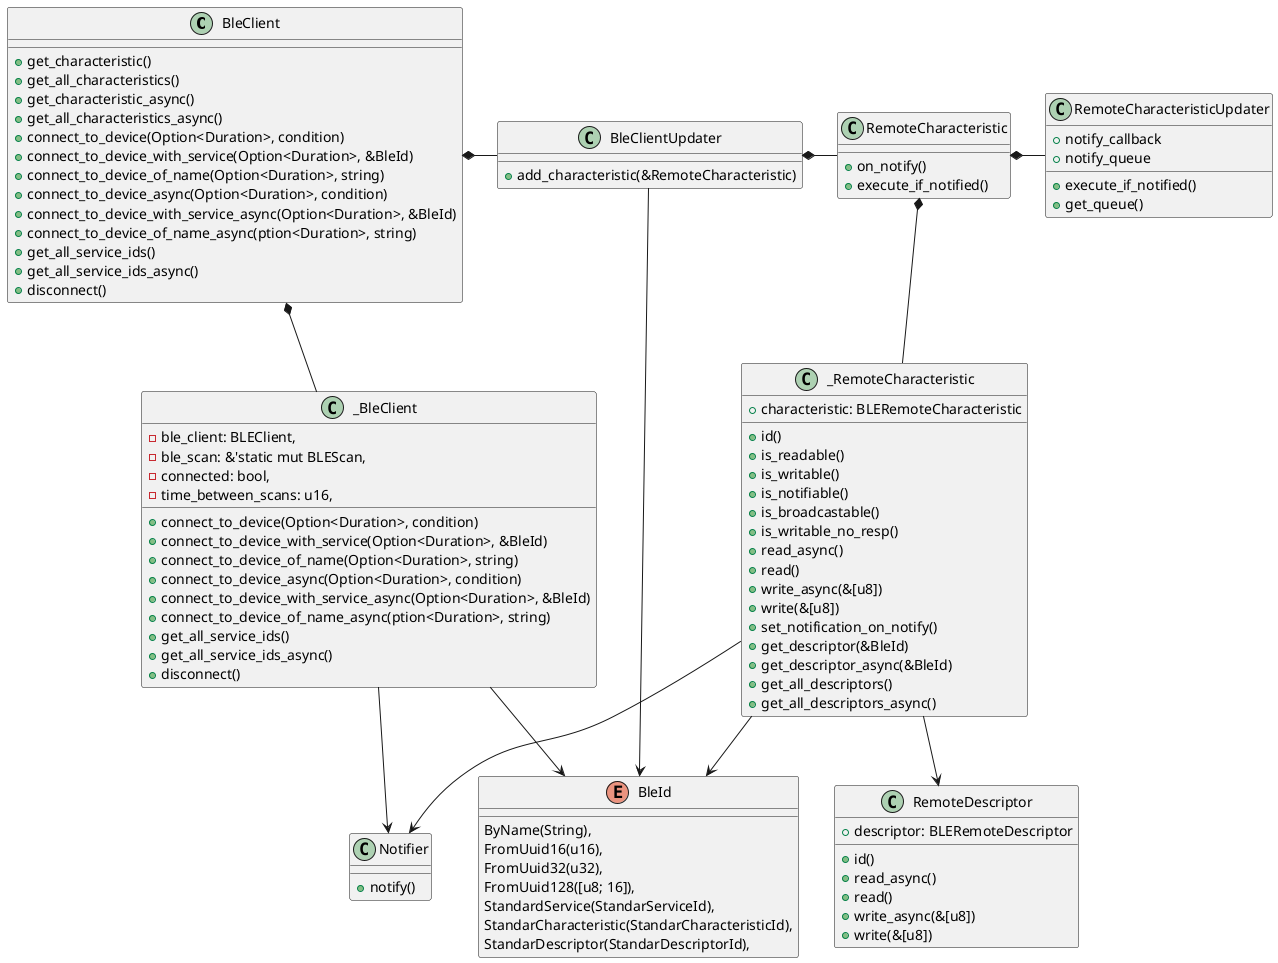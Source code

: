 @startuml Ble client

class BleClient {
    + get_characteristic()
    + get_all_characteristics()
    + get_characteristic_async()
    + get_all_characteristics_async()
    + connect_to_device(Option<Duration>, condition)
    + connect_to_device_with_service(Option<Duration>, &BleId)
    + connect_to_device_of_name(Option<Duration>, string)
    + connect_to_device_async(Option<Duration>, condition)
    + connect_to_device_with_service_async(Option<Duration>, &BleId)
    + connect_to_device_of_name_async(ption<Duration>, string)
    + get_all_service_ids()
    + get_all_service_ids_async()
    + disconnect()
}

class _BleClient{
    - ble_client: BLEClient,
    - ble_scan: &'static mut BLEScan,
    - connected: bool,
    - time_between_scans: u16,
    + connect_to_device(Option<Duration>, condition)
    + connect_to_device_with_service(Option<Duration>, &BleId)
    + connect_to_device_of_name(Option<Duration>, string)
    + connect_to_device_async(Option<Duration>, condition)
    + connect_to_device_with_service_async(Option<Duration>, &BleId)
    + connect_to_device_of_name_async(ption<Duration>, string)
    + get_all_service_ids()
    + get_all_service_ids_async()
    + disconnect()
}

class BleClientUpdater{
    + add_characteristic(&RemoteCharacteristic)
    
}

class RemoteCharacteristic{
    + on_notify()
    + execute_if_notified()
}

class _RemoteCharacteristic{
    + characteristic: BLERemoteCharacteristic
    + id()
    + is_readable()
    + is_writable()
    + is_notifiable()
    + is_broadcastable()
    + is_writable_no_resp()
    + read_async()
    + read()
    + write_async(&[u8])
    + write(&[u8])
    + set_notification_on_notify()
    + get_descriptor(&BleId)
    + get_descriptor_async(&BleId)
    + get_all_descriptors()
    + get_all_descriptors_async()
}

class Notifier{
    + notify()
}
class RemoteCharacteristicUpdater{
    + notify_callback
    + notify_queue
    + execute_if_notified()
    + get_queue()
}

class RemoteDescriptor{
    + descriptor: BLERemoteDescriptor
    + id()
    + read_async()
    + read()
    + write_async(&[u8])
    + write(&[u8])
}

enum BleId {
    ByName(String),
    FromUuid16(u16),
    FromUuid32(u32),
    FromUuid128([u8; 16]),
    StandardService(StandarServiceId),
    StandarCharacteristic(StandarCharacteristicId),
    StandarDescriptor(StandarDescriptorId),
}

BleClient *-- _BleClient 
BleClient *- BleClientUpdater
BleClientUpdater *- RemoteCharacteristic
BleClientUpdater -> BleId 
RemoteCharacteristic *- RemoteCharacteristicUpdater
RemoteCharacteristic *-- _RemoteCharacteristic
_RemoteCharacteristic -down-> Notifier
_RemoteCharacteristic -down-> RemoteDescriptor
_RemoteCharacteristic --> BleId
_BleClient --> Notifier
_BleClient --> BleId
@enduml